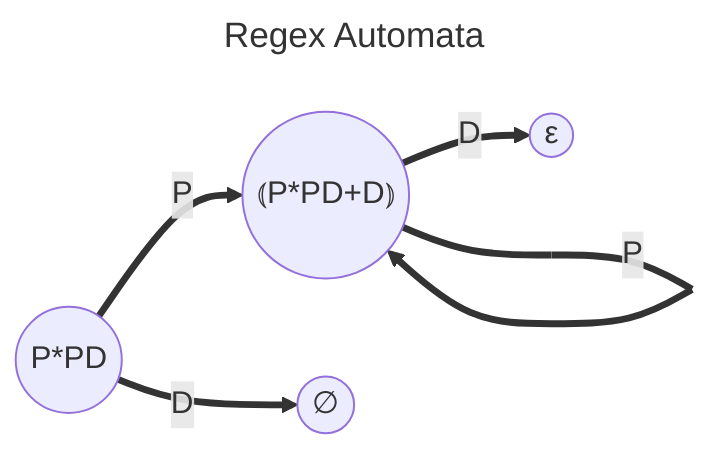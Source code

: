 ---
title: Regex Automata
---
flowchart LR
0((P*PD))
1((⦅P*PD+D⦆))
2((∅))
3((ε))
0 ==>|"P"| 1
0 ==>|"D"| 2
1 ==>|"P"| 1
1 ==>|"D"| 3